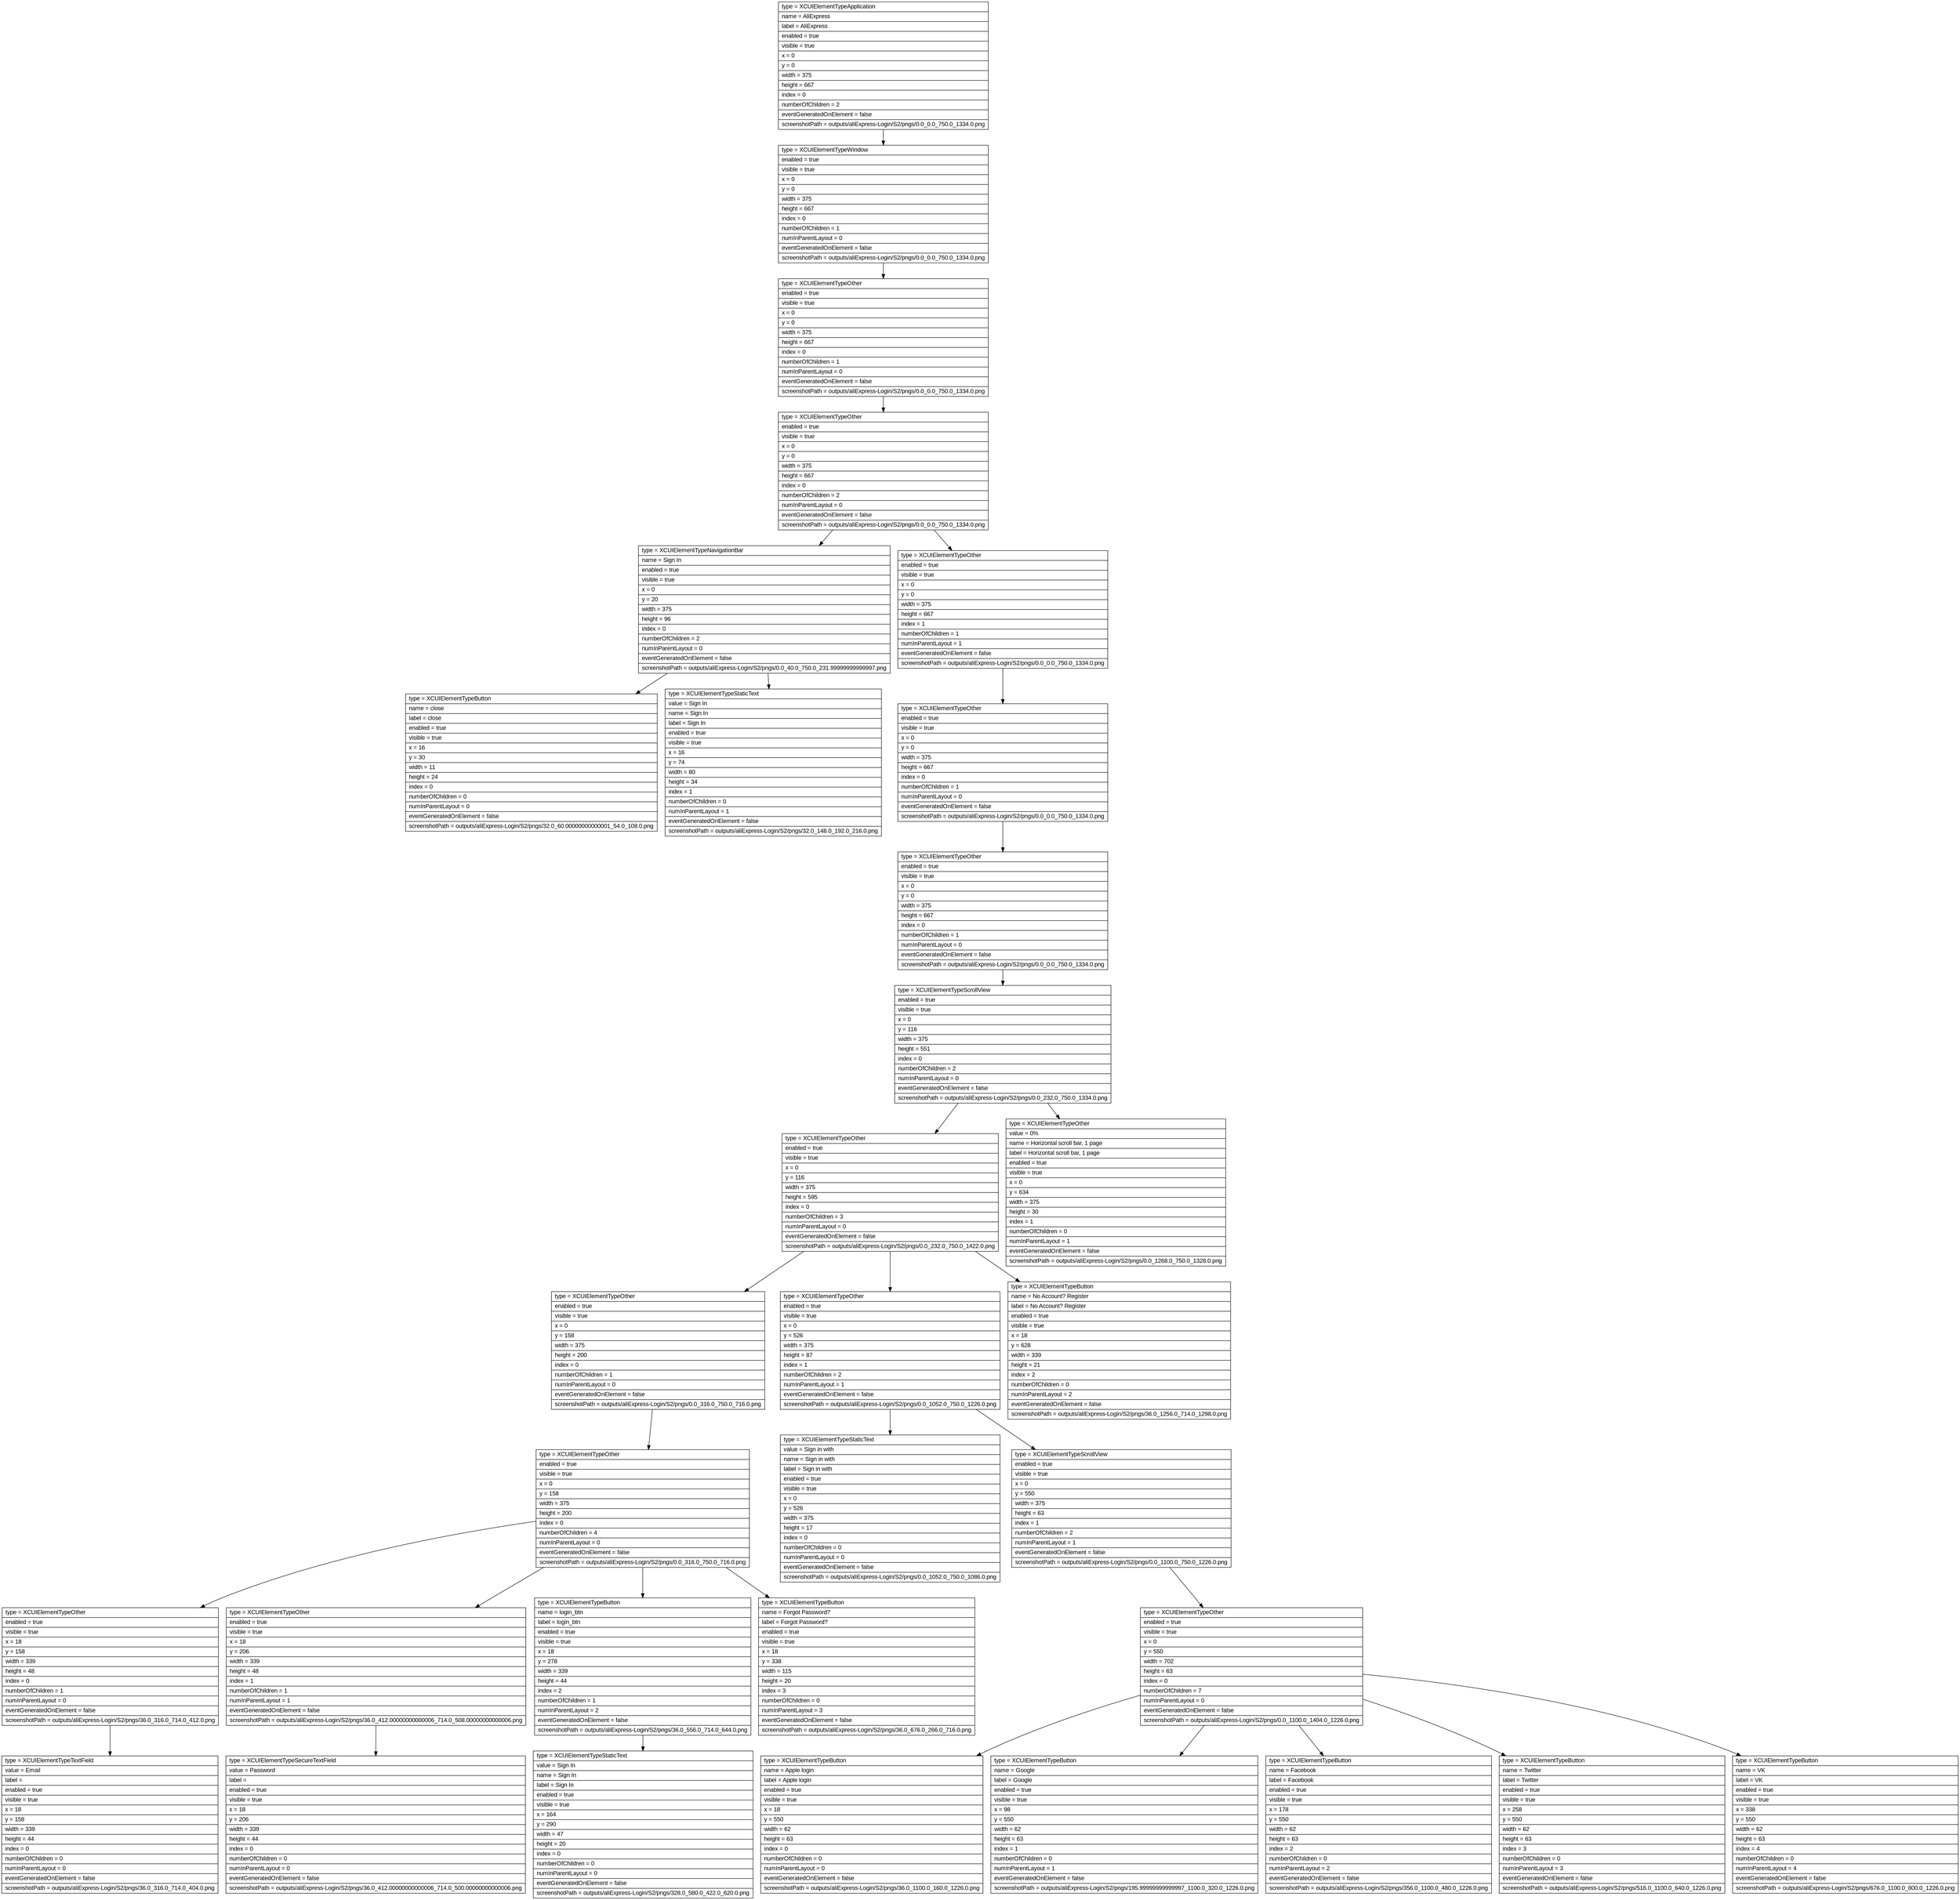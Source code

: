 digraph Layout {

	node [shape=record fontname=Arial];

	0	[label="{type = XCUIElementTypeApplication\l|name = AliExpress\l|label = AliExpress\l|enabled = true\l|visible = true\l|x = 0\l|y = 0\l|width = 375\l|height = 667\l|index = 0\l|numberOfChildren = 2\l|eventGeneratedOnElement = false \l|screenshotPath = outputs/aliExpress-Login/S2/pngs/0.0_0.0_750.0_1334.0.png\l}"]
	1	[label="{type = XCUIElementTypeWindow\l|enabled = true\l|visible = true\l|x = 0\l|y = 0\l|width = 375\l|height = 667\l|index = 0\l|numberOfChildren = 1\l|numInParentLayout = 0\l|eventGeneratedOnElement = false \l|screenshotPath = outputs/aliExpress-Login/S2/pngs/0.0_0.0_750.0_1334.0.png\l}"]
	2	[label="{type = XCUIElementTypeOther\l|enabled = true\l|visible = true\l|x = 0\l|y = 0\l|width = 375\l|height = 667\l|index = 0\l|numberOfChildren = 1\l|numInParentLayout = 0\l|eventGeneratedOnElement = false \l|screenshotPath = outputs/aliExpress-Login/S2/pngs/0.0_0.0_750.0_1334.0.png\l}"]
	3	[label="{type = XCUIElementTypeOther\l|enabled = true\l|visible = true\l|x = 0\l|y = 0\l|width = 375\l|height = 667\l|index = 0\l|numberOfChildren = 2\l|numInParentLayout = 0\l|eventGeneratedOnElement = false \l|screenshotPath = outputs/aliExpress-Login/S2/pngs/0.0_0.0_750.0_1334.0.png\l}"]
	4	[label="{type = XCUIElementTypeNavigationBar\l|name = Sign In\l|enabled = true\l|visible = true\l|x = 0\l|y = 20\l|width = 375\l|height = 96\l|index = 0\l|numberOfChildren = 2\l|numInParentLayout = 0\l|eventGeneratedOnElement = false \l|screenshotPath = outputs/aliExpress-Login/S2/pngs/0.0_40.0_750.0_231.99999999999997.png\l}"]
	5	[label="{type = XCUIElementTypeOther\l|enabled = true\l|visible = true\l|x = 0\l|y = 0\l|width = 375\l|height = 667\l|index = 1\l|numberOfChildren = 1\l|numInParentLayout = 1\l|eventGeneratedOnElement = false \l|screenshotPath = outputs/aliExpress-Login/S2/pngs/0.0_0.0_750.0_1334.0.png\l}"]
	6	[label="{type = XCUIElementTypeButton\l|name = close\l|label = close\l|enabled = true\l|visible = true\l|x = 16\l|y = 30\l|width = 11\l|height = 24\l|index = 0\l|numberOfChildren = 0\l|numInParentLayout = 0\l|eventGeneratedOnElement = false \l|screenshotPath = outputs/aliExpress-Login/S2/pngs/32.0_60.00000000000001_54.0_108.0.png\l}"]
	7	[label="{type = XCUIElementTypeStaticText\l|value = Sign In\l|name = Sign In\l|label = Sign In\l|enabled = true\l|visible = true\l|x = 16\l|y = 74\l|width = 80\l|height = 34\l|index = 1\l|numberOfChildren = 0\l|numInParentLayout = 1\l|eventGeneratedOnElement = false \l|screenshotPath = outputs/aliExpress-Login/S2/pngs/32.0_148.0_192.0_216.0.png\l}"]
	8	[label="{type = XCUIElementTypeOther\l|enabled = true\l|visible = true\l|x = 0\l|y = 0\l|width = 375\l|height = 667\l|index = 0\l|numberOfChildren = 1\l|numInParentLayout = 0\l|eventGeneratedOnElement = false \l|screenshotPath = outputs/aliExpress-Login/S2/pngs/0.0_0.0_750.0_1334.0.png\l}"]
	9	[label="{type = XCUIElementTypeOther\l|enabled = true\l|visible = true\l|x = 0\l|y = 0\l|width = 375\l|height = 667\l|index = 0\l|numberOfChildren = 1\l|numInParentLayout = 0\l|eventGeneratedOnElement = false \l|screenshotPath = outputs/aliExpress-Login/S2/pngs/0.0_0.0_750.0_1334.0.png\l}"]
	10	[label="{type = XCUIElementTypeScrollView\l|enabled = true\l|visible = true\l|x = 0\l|y = 116\l|width = 375\l|height = 551\l|index = 0\l|numberOfChildren = 2\l|numInParentLayout = 0\l|eventGeneratedOnElement = false \l|screenshotPath = outputs/aliExpress-Login/S2/pngs/0.0_232.0_750.0_1334.0.png\l}"]
	11	[label="{type = XCUIElementTypeOther\l|enabled = true\l|visible = true\l|x = 0\l|y = 116\l|width = 375\l|height = 595\l|index = 0\l|numberOfChildren = 3\l|numInParentLayout = 0\l|eventGeneratedOnElement = false \l|screenshotPath = outputs/aliExpress-Login/S2/pngs/0.0_232.0_750.0_1422.0.png\l}"]
	12	[label="{type = XCUIElementTypeOther\l|value = 0%\l|name = Horizontal scroll bar, 1 page\l|label = Horizontal scroll bar, 1 page\l|enabled = true\l|visible = true\l|x = 0\l|y = 634\l|width = 375\l|height = 30\l|index = 1\l|numberOfChildren = 0\l|numInParentLayout = 1\l|eventGeneratedOnElement = false \l|screenshotPath = outputs/aliExpress-Login/S2/pngs/0.0_1268.0_750.0_1328.0.png\l}"]
	13	[label="{type = XCUIElementTypeOther\l|enabled = true\l|visible = true\l|x = 0\l|y = 158\l|width = 375\l|height = 200\l|index = 0\l|numberOfChildren = 1\l|numInParentLayout = 0\l|eventGeneratedOnElement = false \l|screenshotPath = outputs/aliExpress-Login/S2/pngs/0.0_316.0_750.0_716.0.png\l}"]
	14	[label="{type = XCUIElementTypeOther\l|enabled = true\l|visible = true\l|x = 0\l|y = 526\l|width = 375\l|height = 87\l|index = 1\l|numberOfChildren = 2\l|numInParentLayout = 1\l|eventGeneratedOnElement = false \l|screenshotPath = outputs/aliExpress-Login/S2/pngs/0.0_1052.0_750.0_1226.0.png\l}"]
	15	[label="{type = XCUIElementTypeButton\l|name = No Account? Register\l|label = No Account? Register\l|enabled = true\l|visible = true\l|x = 18\l|y = 628\l|width = 339\l|height = 21\l|index = 2\l|numberOfChildren = 0\l|numInParentLayout = 2\l|eventGeneratedOnElement = false \l|screenshotPath = outputs/aliExpress-Login/S2/pngs/36.0_1256.0_714.0_1298.0.png\l}"]
	16	[label="{type = XCUIElementTypeOther\l|enabled = true\l|visible = true\l|x = 0\l|y = 158\l|width = 375\l|height = 200\l|index = 0\l|numberOfChildren = 4\l|numInParentLayout = 0\l|eventGeneratedOnElement = false \l|screenshotPath = outputs/aliExpress-Login/S2/pngs/0.0_316.0_750.0_716.0.png\l}"]
	17	[label="{type = XCUIElementTypeStaticText\l|value = Sign in with\l|name = Sign in with\l|label = Sign in with\l|enabled = true\l|visible = true\l|x = 0\l|y = 526\l|width = 375\l|height = 17\l|index = 0\l|numberOfChildren = 0\l|numInParentLayout = 0\l|eventGeneratedOnElement = false \l|screenshotPath = outputs/aliExpress-Login/S2/pngs/0.0_1052.0_750.0_1086.0.png\l}"]
	18	[label="{type = XCUIElementTypeScrollView\l|enabled = true\l|visible = true\l|x = 0\l|y = 550\l|width = 375\l|height = 63\l|index = 1\l|numberOfChildren = 2\l|numInParentLayout = 1\l|eventGeneratedOnElement = false \l|screenshotPath = outputs/aliExpress-Login/S2/pngs/0.0_1100.0_750.0_1226.0.png\l}"]
	19	[label="{type = XCUIElementTypeOther\l|enabled = true\l|visible = true\l|x = 18\l|y = 158\l|width = 339\l|height = 48\l|index = 0\l|numberOfChildren = 1\l|numInParentLayout = 0\l|eventGeneratedOnElement = false \l|screenshotPath = outputs/aliExpress-Login/S2/pngs/36.0_316.0_714.0_412.0.png\l}"]
	20	[label="{type = XCUIElementTypeOther\l|enabled = true\l|visible = true\l|x = 18\l|y = 206\l|width = 339\l|height = 48\l|index = 1\l|numberOfChildren = 1\l|numInParentLayout = 1\l|eventGeneratedOnElement = false \l|screenshotPath = outputs/aliExpress-Login/S2/pngs/36.0_412.00000000000006_714.0_508.00000000000006.png\l}"]
	21	[label="{type = XCUIElementTypeButton\l|name = login_btn\l|label = login_btn\l|enabled = true\l|visible = true\l|x = 18\l|y = 278\l|width = 339\l|height = 44\l|index = 2\l|numberOfChildren = 1\l|numInParentLayout = 2\l|eventGeneratedOnElement = false \l|screenshotPath = outputs/aliExpress-Login/S2/pngs/36.0_556.0_714.0_644.0.png\l}"]
	22	[label="{type = XCUIElementTypeButton\l|name = Forgot Password?\l|label = Forgot Password?\l|enabled = true\l|visible = true\l|x = 18\l|y = 338\l|width = 115\l|height = 20\l|index = 3\l|numberOfChildren = 0\l|numInParentLayout = 3\l|eventGeneratedOnElement = false \l|screenshotPath = outputs/aliExpress-Login/S2/pngs/36.0_676.0_266.0_716.0.png\l}"]
	23	[label="{type = XCUIElementTypeOther\l|enabled = true\l|visible = true\l|x = 0\l|y = 550\l|width = 702\l|height = 63\l|index = 0\l|numberOfChildren = 7\l|numInParentLayout = 0\l|eventGeneratedOnElement = false \l|screenshotPath = outputs/aliExpress-Login/S2/pngs/0.0_1100.0_1404.0_1226.0.png\l}"]
	24	[label="{type = XCUIElementTypeTextField\l|value = Email\l|label = \l|enabled = true\l|visible = true\l|x = 18\l|y = 158\l|width = 339\l|height = 44\l|index = 0\l|numberOfChildren = 0\l|numInParentLayout = 0\l|eventGeneratedOnElement = false \l|screenshotPath = outputs/aliExpress-Login/S2/pngs/36.0_316.0_714.0_404.0.png\l}"]
	25	[label="{type = XCUIElementTypeSecureTextField\l|value = Password\l|label = \l|enabled = true\l|visible = true\l|x = 18\l|y = 206\l|width = 339\l|height = 44\l|index = 0\l|numberOfChildren = 0\l|numInParentLayout = 0\l|eventGeneratedOnElement = false \l|screenshotPath = outputs/aliExpress-Login/S2/pngs/36.0_412.00000000000006_714.0_500.00000000000006.png\l}"]
	26	[label="{type = XCUIElementTypeStaticText\l|value = Sign In\l|name = Sign In\l|label = Sign In\l|enabled = true\l|visible = true\l|x = 164\l|y = 290\l|width = 47\l|height = 20\l|index = 0\l|numberOfChildren = 0\l|numInParentLayout = 0\l|eventGeneratedOnElement = false \l|screenshotPath = outputs/aliExpress-Login/S2/pngs/328.0_580.0_422.0_620.0.png\l}"]
	27	[label="{type = XCUIElementTypeButton\l|name = Apple login\l|label = Apple login\l|enabled = true\l|visible = true\l|x = 18\l|y = 550\l|width = 62\l|height = 63\l|index = 0\l|numberOfChildren = 0\l|numInParentLayout = 0\l|eventGeneratedOnElement = false \l|screenshotPath = outputs/aliExpress-Login/S2/pngs/36.0_1100.0_160.0_1226.0.png\l}"]
	28	[label="{type = XCUIElementTypeButton\l|name = Google\l|label = Google\l|enabled = true\l|visible = true\l|x = 98\l|y = 550\l|width = 62\l|height = 63\l|index = 1\l|numberOfChildren = 0\l|numInParentLayout = 1\l|eventGeneratedOnElement = false \l|screenshotPath = outputs/aliExpress-Login/S2/pngs/195.99999999999997_1100.0_320.0_1226.0.png\l}"]
	29	[label="{type = XCUIElementTypeButton\l|name = Facebook\l|label = Facebook\l|enabled = true\l|visible = true\l|x = 178\l|y = 550\l|width = 62\l|height = 63\l|index = 2\l|numberOfChildren = 0\l|numInParentLayout = 2\l|eventGeneratedOnElement = false \l|screenshotPath = outputs/aliExpress-Login/S2/pngs/356.0_1100.0_480.0_1226.0.png\l}"]
	30	[label="{type = XCUIElementTypeButton\l|name = Twitter\l|label = Twitter\l|enabled = true\l|visible = true\l|x = 258\l|y = 550\l|width = 62\l|height = 63\l|index = 3\l|numberOfChildren = 0\l|numInParentLayout = 3\l|eventGeneratedOnElement = false \l|screenshotPath = outputs/aliExpress-Login/S2/pngs/516.0_1100.0_640.0_1226.0.png\l}"]
	31	[label="{type = XCUIElementTypeButton\l|name = VK\l|label = VK\l|enabled = true\l|visible = true\l|x = 338\l|y = 550\l|width = 62\l|height = 63\l|index = 4\l|numberOfChildren = 0\l|numInParentLayout = 4\l|eventGeneratedOnElement = false \l|screenshotPath = outputs/aliExpress-Login/S2/pngs/676.0_1100.0_800.0_1226.0.png\l}"]


	0 -> 1
	1 -> 2
	2 -> 3
	3 -> 4
	3 -> 5
	4 -> 6
	4 -> 7
	5 -> 8
	8 -> 9
	9 -> 10
	10 -> 11
	10 -> 12
	11 -> 13
	11 -> 14
	11 -> 15
	13 -> 16
	14 -> 17
	14 -> 18
	16 -> 19
	16 -> 20
	16 -> 21
	16 -> 22
	18 -> 23
	19 -> 24
	20 -> 25
	21 -> 26
	23 -> 27
	23 -> 28
	23 -> 29
	23 -> 30
	23 -> 31


}